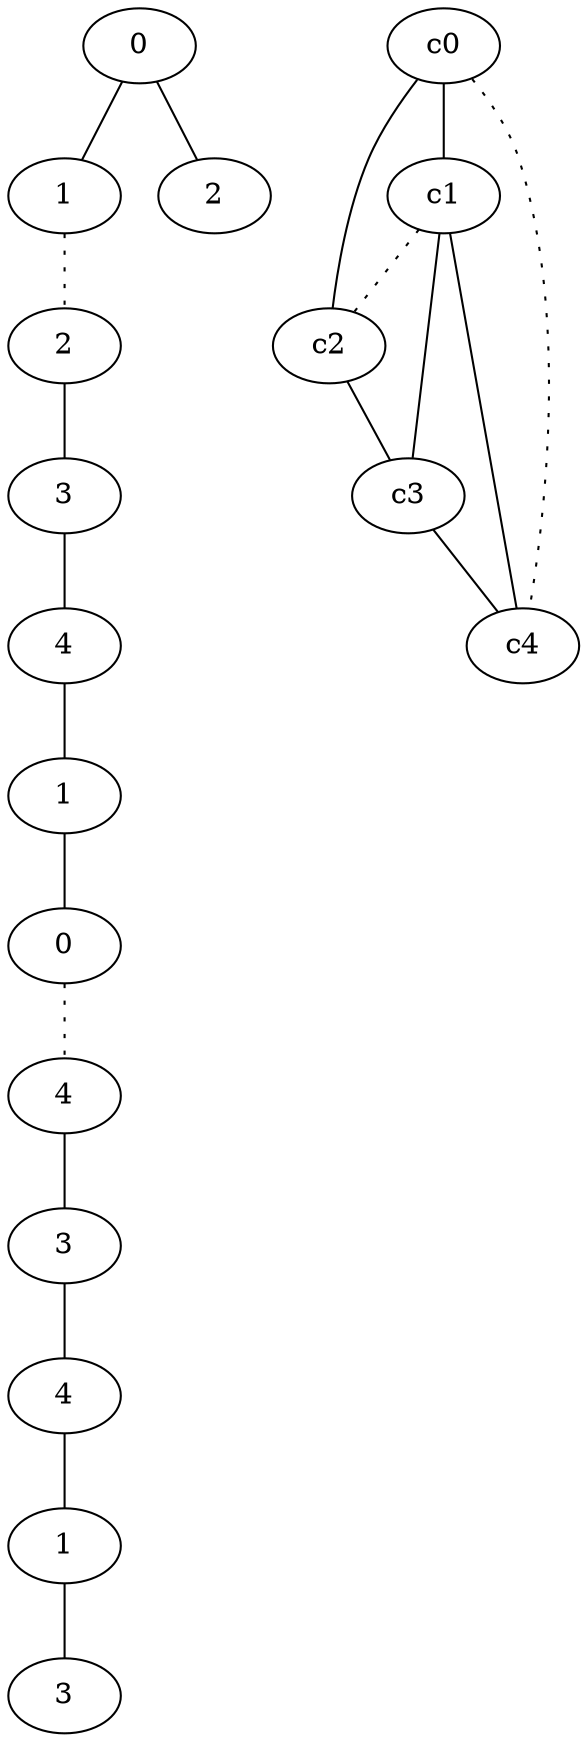graph {
a0[label=0];
a1[label=1];
a2[label=2];
a3[label=3];
a4[label=4];
a5[label=1];
a6[label=0];
a7[label=4];
a8[label=3];
a9[label=4];
a10[label=1];
a11[label=3];
a12[label=2];
a0 -- a1;
a0 -- a12;
a1 -- a2 [style=dotted];
a2 -- a3;
a3 -- a4;
a4 -- a5;
a5 -- a6;
a6 -- a7 [style=dotted];
a7 -- a8;
a8 -- a9;
a9 -- a10;
a10 -- a11;
c0 -- c1;
c0 -- c2;
c0 -- c4 [style=dotted];
c1 -- c2 [style=dotted];
c1 -- c3;
c1 -- c4;
c2 -- c3;
c3 -- c4;
}
